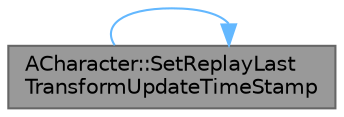 digraph "ACharacter::SetReplayLastTransformUpdateTimeStamp"
{
 // INTERACTIVE_SVG=YES
 // LATEX_PDF_SIZE
  bgcolor="transparent";
  edge [fontname=Helvetica,fontsize=10,labelfontname=Helvetica,labelfontsize=10];
  node [fontname=Helvetica,fontsize=10,shape=box,height=0.2,width=0.4];
  rankdir="LR";
  Node1 [id="Node000001",label="ACharacter::SetReplayLast\lTransformUpdateTimeStamp",height=0.2,width=0.4,color="gray40", fillcolor="grey60", style="filled", fontcolor="black",tooltip="This is updated every frame to the latest timestamp, but only replicated to Replays,..."];
  Node1 -> Node1 [id="edge1_Node000001_Node000001",color="steelblue1",style="solid",tooltip=" "];
}
